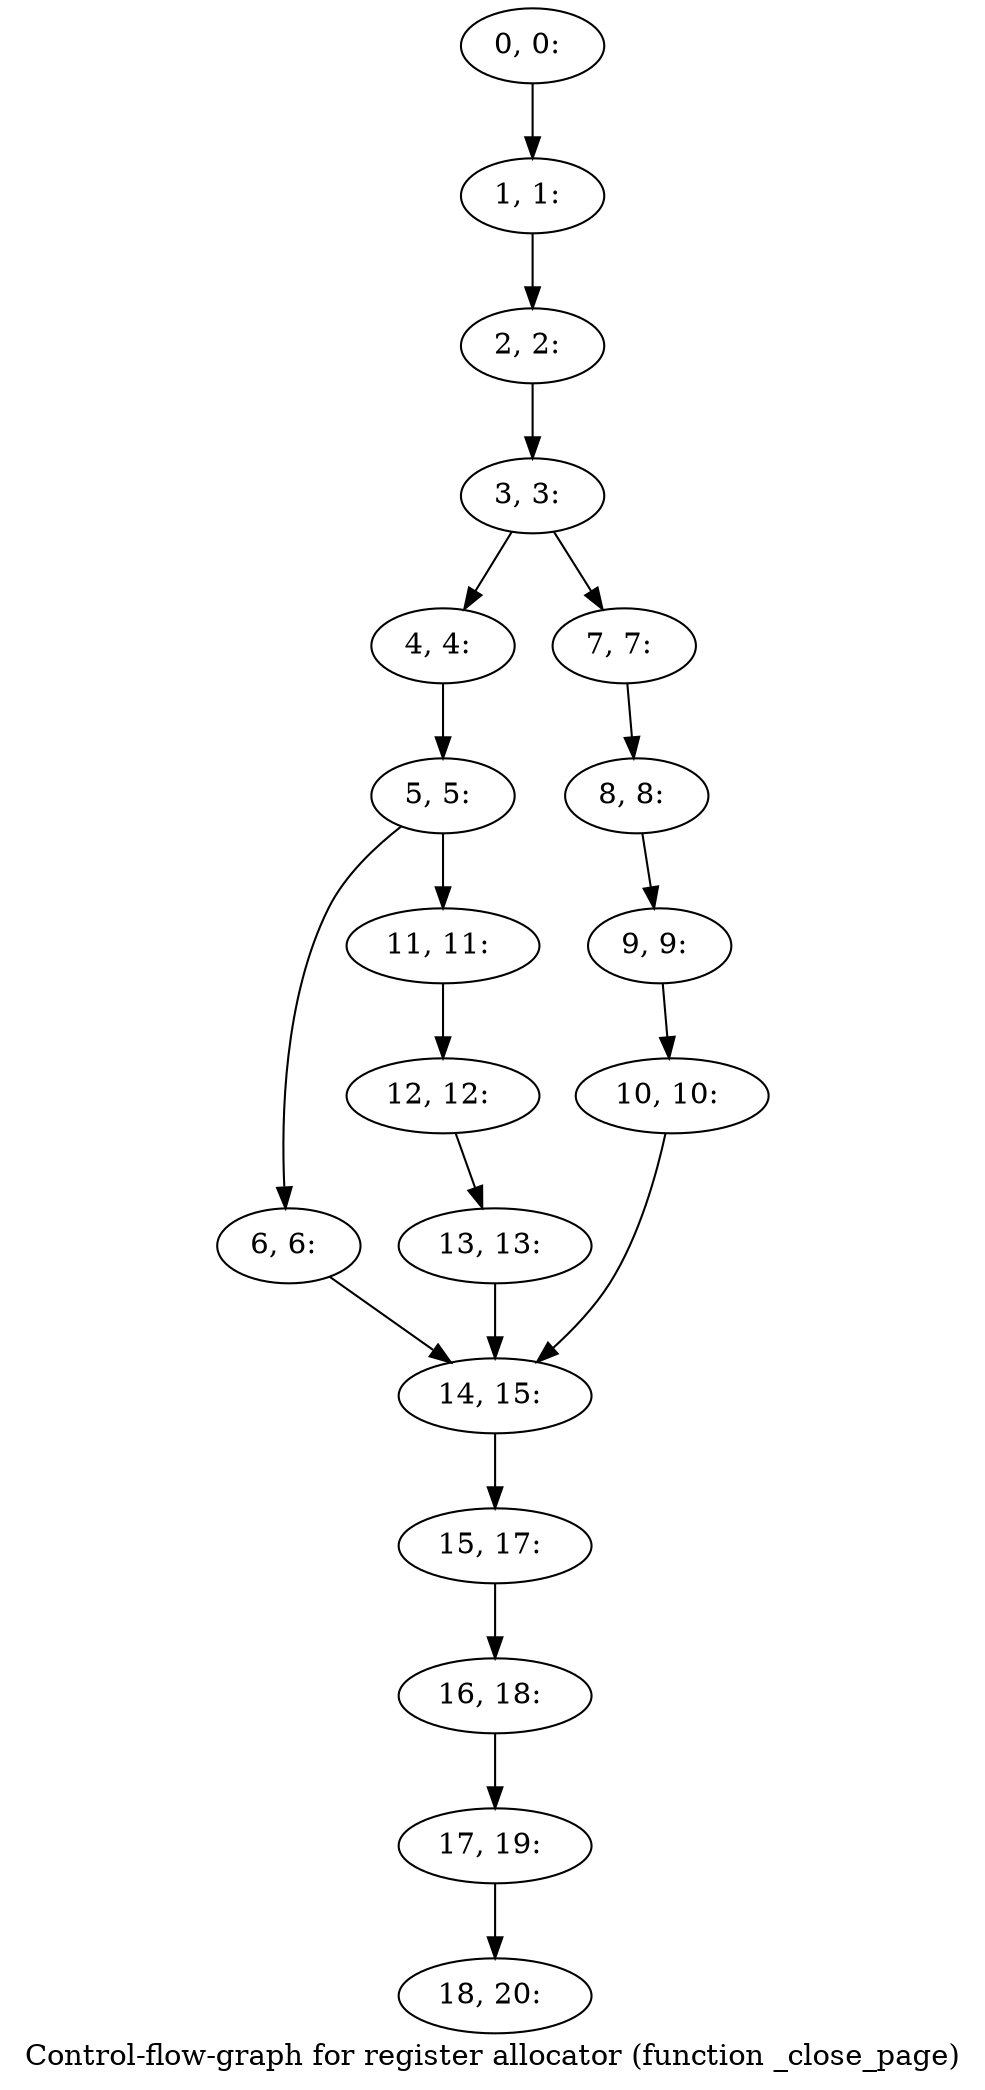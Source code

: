 digraph G {
graph [label="Control-flow-graph for register allocator (function _close_page)"]
0[label="0, 0: "];
1[label="1, 1: "];
2[label="2, 2: "];
3[label="3, 3: "];
4[label="4, 4: "];
5[label="5, 5: "];
6[label="6, 6: "];
7[label="7, 7: "];
8[label="8, 8: "];
9[label="9, 9: "];
10[label="10, 10: "];
11[label="11, 11: "];
12[label="12, 12: "];
13[label="13, 13: "];
14[label="14, 15: "];
15[label="15, 17: "];
16[label="16, 18: "];
17[label="17, 19: "];
18[label="18, 20: "];
0->1 ;
1->2 ;
2->3 ;
3->4 ;
3->7 ;
4->5 ;
5->6 ;
5->11 ;
6->14 ;
7->8 ;
8->9 ;
9->10 ;
10->14 ;
11->12 ;
12->13 ;
13->14 ;
14->15 ;
15->16 ;
16->17 ;
17->18 ;
}
